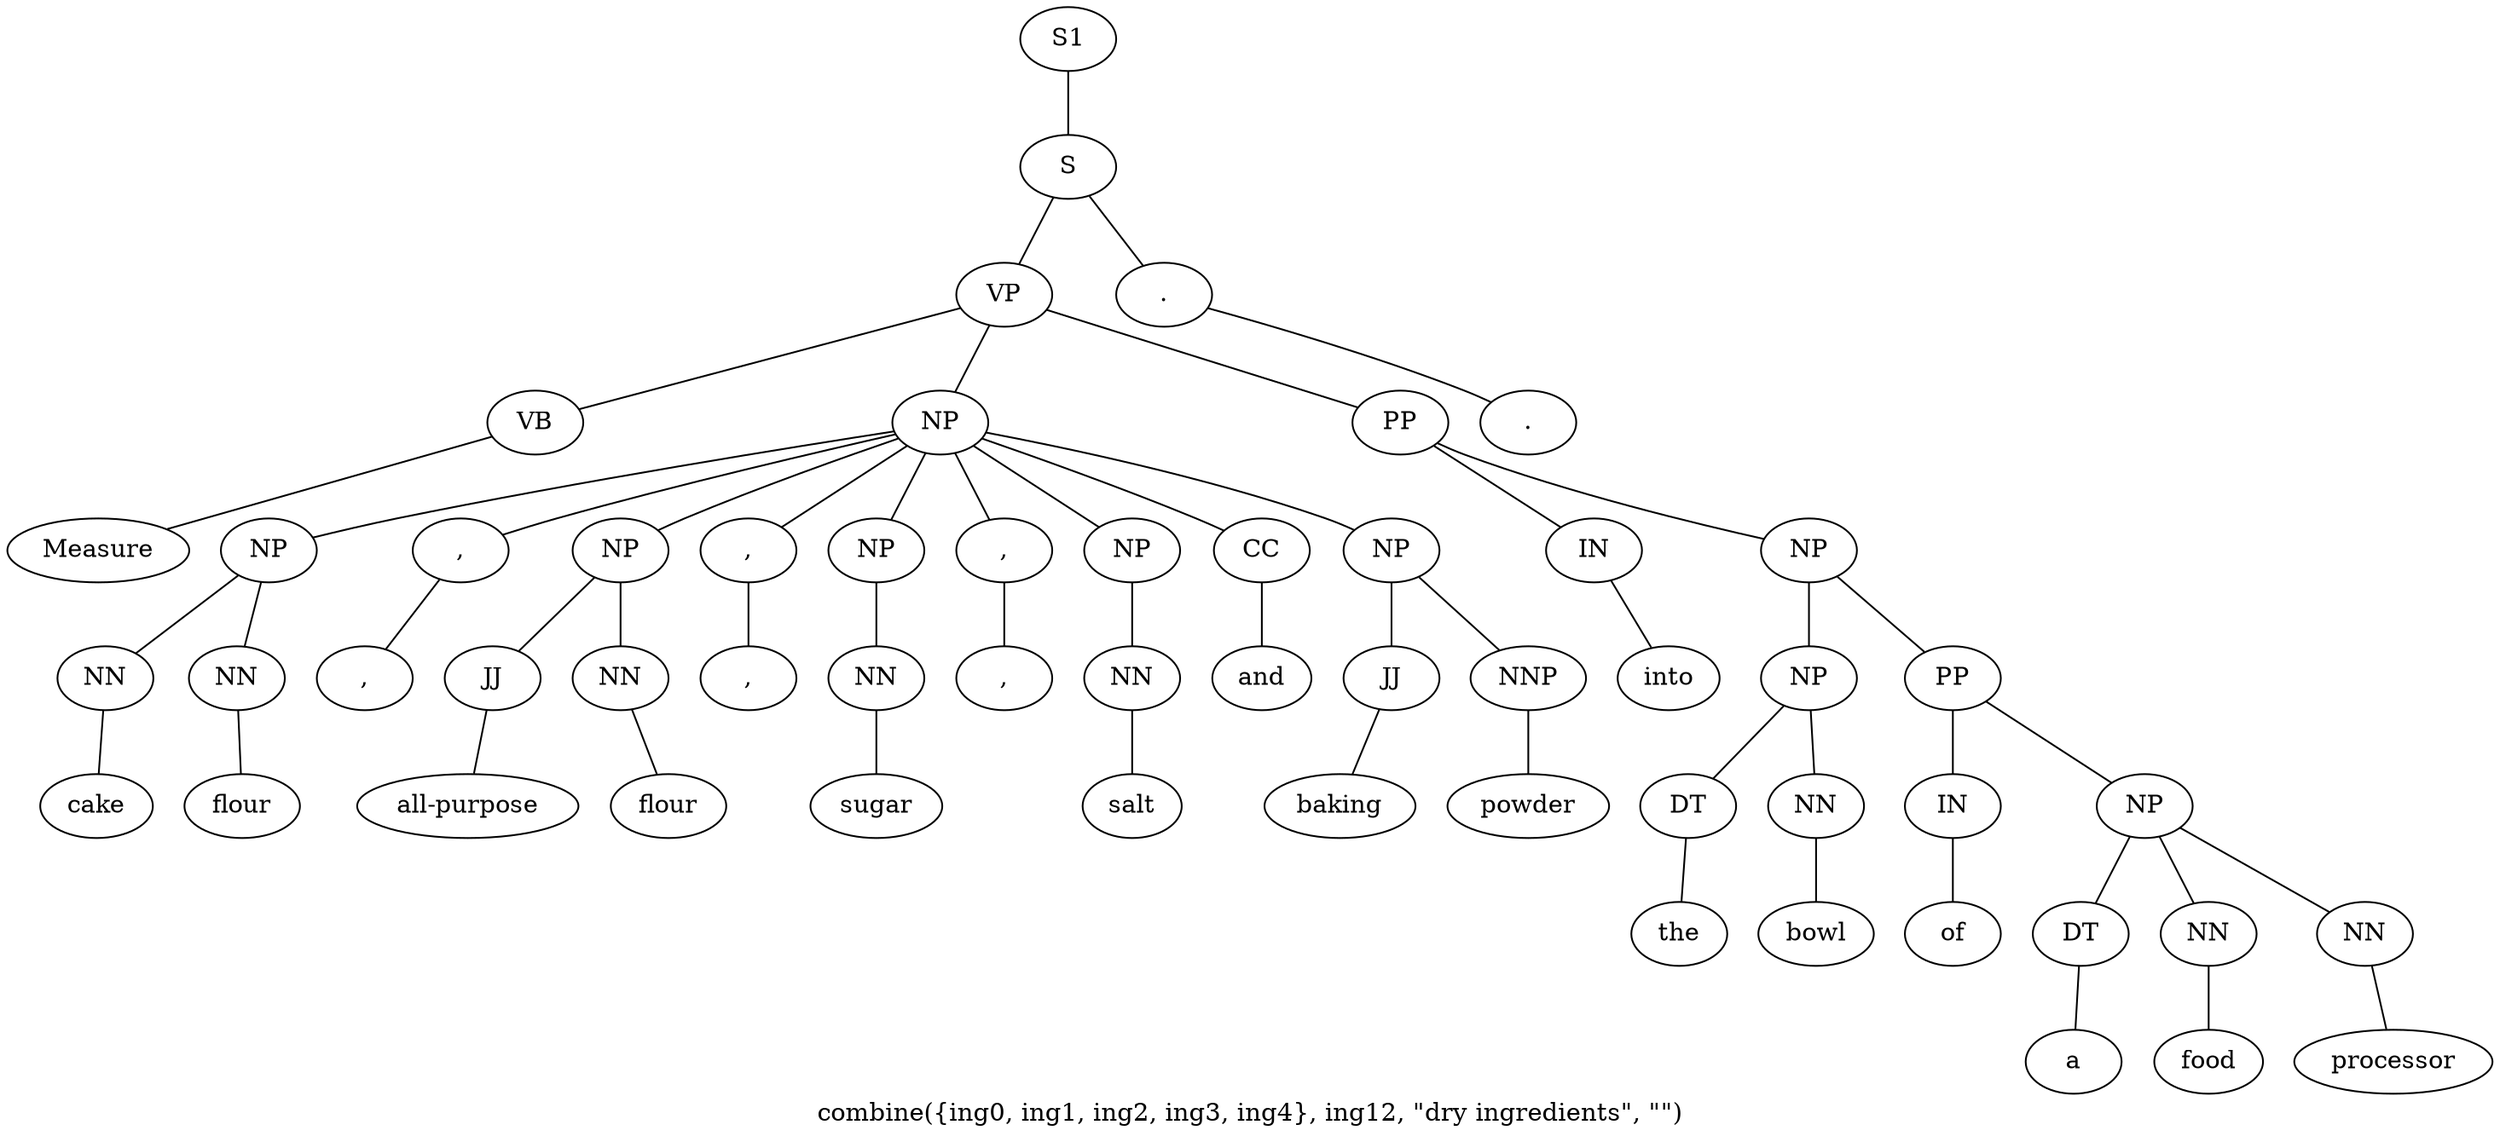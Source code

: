 graph SyntaxGraph {
	label = "combine({ing0, ing1, ing2, ing3, ing4}, ing12, \"dry ingredients\", \"\")";
	Node0 [label="S1"];
	Node1 [label="S"];
	Node2 [label="VP"];
	Node3 [label="VB"];
	Node4 [label="Measure"];
	Node5 [label="NP"];
	Node6 [label="NP"];
	Node7 [label="NN"];
	Node8 [label="cake"];
	Node9 [label="NN"];
	Node10 [label="flour"];
	Node11 [label=","];
	Node12 [label=","];
	Node13 [label="NP"];
	Node14 [label="JJ"];
	Node15 [label="all-purpose"];
	Node16 [label="NN"];
	Node17 [label="flour"];
	Node18 [label=","];
	Node19 [label=","];
	Node20 [label="NP"];
	Node21 [label="NN"];
	Node22 [label="sugar"];
	Node23 [label=","];
	Node24 [label=","];
	Node25 [label="NP"];
	Node26 [label="NN"];
	Node27 [label="salt"];
	Node28 [label="CC"];
	Node29 [label="and"];
	Node30 [label="NP"];
	Node31 [label="JJ"];
	Node32 [label="baking"];
	Node33 [label="NNP"];
	Node34 [label="powder"];
	Node35 [label="PP"];
	Node36 [label="IN"];
	Node37 [label="into"];
	Node38 [label="NP"];
	Node39 [label="NP"];
	Node40 [label="DT"];
	Node41 [label="the"];
	Node42 [label="NN"];
	Node43 [label="bowl"];
	Node44 [label="PP"];
	Node45 [label="IN"];
	Node46 [label="of"];
	Node47 [label="NP"];
	Node48 [label="DT"];
	Node49 [label="a"];
	Node50 [label="NN"];
	Node51 [label="food"];
	Node52 [label="NN"];
	Node53 [label="processor"];
	Node54 [label="."];
	Node55 [label="."];

	Node0 -- Node1;
	Node1 -- Node2;
	Node1 -- Node54;
	Node2 -- Node3;
	Node2 -- Node5;
	Node2 -- Node35;
	Node3 -- Node4;
	Node5 -- Node6;
	Node5 -- Node11;
	Node5 -- Node13;
	Node5 -- Node18;
	Node5 -- Node20;
	Node5 -- Node23;
	Node5 -- Node25;
	Node5 -- Node28;
	Node5 -- Node30;
	Node6 -- Node7;
	Node6 -- Node9;
	Node7 -- Node8;
	Node9 -- Node10;
	Node11 -- Node12;
	Node13 -- Node14;
	Node13 -- Node16;
	Node14 -- Node15;
	Node16 -- Node17;
	Node18 -- Node19;
	Node20 -- Node21;
	Node21 -- Node22;
	Node23 -- Node24;
	Node25 -- Node26;
	Node26 -- Node27;
	Node28 -- Node29;
	Node30 -- Node31;
	Node30 -- Node33;
	Node31 -- Node32;
	Node33 -- Node34;
	Node35 -- Node36;
	Node35 -- Node38;
	Node36 -- Node37;
	Node38 -- Node39;
	Node38 -- Node44;
	Node39 -- Node40;
	Node39 -- Node42;
	Node40 -- Node41;
	Node42 -- Node43;
	Node44 -- Node45;
	Node44 -- Node47;
	Node45 -- Node46;
	Node47 -- Node48;
	Node47 -- Node50;
	Node47 -- Node52;
	Node48 -- Node49;
	Node50 -- Node51;
	Node52 -- Node53;
	Node54 -- Node55;
}